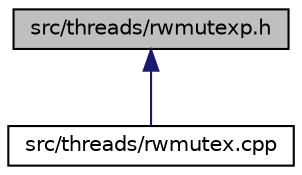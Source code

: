 digraph "src/threads/rwmutexp.h"
{
 // LATEX_PDF_SIZE
  edge [fontname="Helvetica",fontsize="10",labelfontname="Helvetica",labelfontsize="10"];
  node [fontname="Helvetica",fontsize="10",shape=record];
  Node1 [label="src/threads/rwmutexp.h",height=0.2,width=0.4,color="black", fillcolor="grey75", style="filled", fontcolor="black",tooltip=" "];
  Node1 -> Node2 [dir="back",color="midnightblue",fontsize="10",style="solid",fontname="Helvetica"];
  Node2 [label="src/threads/rwmutex.cpp",height=0.2,width=0.4,color="black", fillcolor="white", style="filled",URL="$rwmutex_8cpp.html",tooltip=" "];
}
